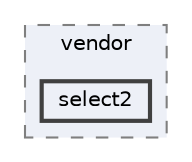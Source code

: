digraph "C:/Users/LukeMabie/documents/Development/Password_Saver_Using_Django-master/venv/Lib/site-packages/django/contrib/admin/static/admin/js/vendor/select2"
{
 // LATEX_PDF_SIZE
  bgcolor="transparent";
  edge [fontname=Helvetica,fontsize=10,labelfontname=Helvetica,labelfontsize=10];
  node [fontname=Helvetica,fontsize=10,shape=box,height=0.2,width=0.4];
  compound=true
  subgraph clusterdir_012f589e5e2f1df7e97633d9a32225c4 {
    graph [ bgcolor="#edf0f7", pencolor="grey50", label="vendor", fontname=Helvetica,fontsize=10 style="filled,dashed", URL="dir_012f589e5e2f1df7e97633d9a32225c4.html",tooltip=""]
  dir_50e6474031f34175b578757cb10a5f19 [label="select2", fillcolor="#edf0f7", color="grey25", style="filled,bold", URL="dir_50e6474031f34175b578757cb10a5f19.html",tooltip=""];
  }
}
